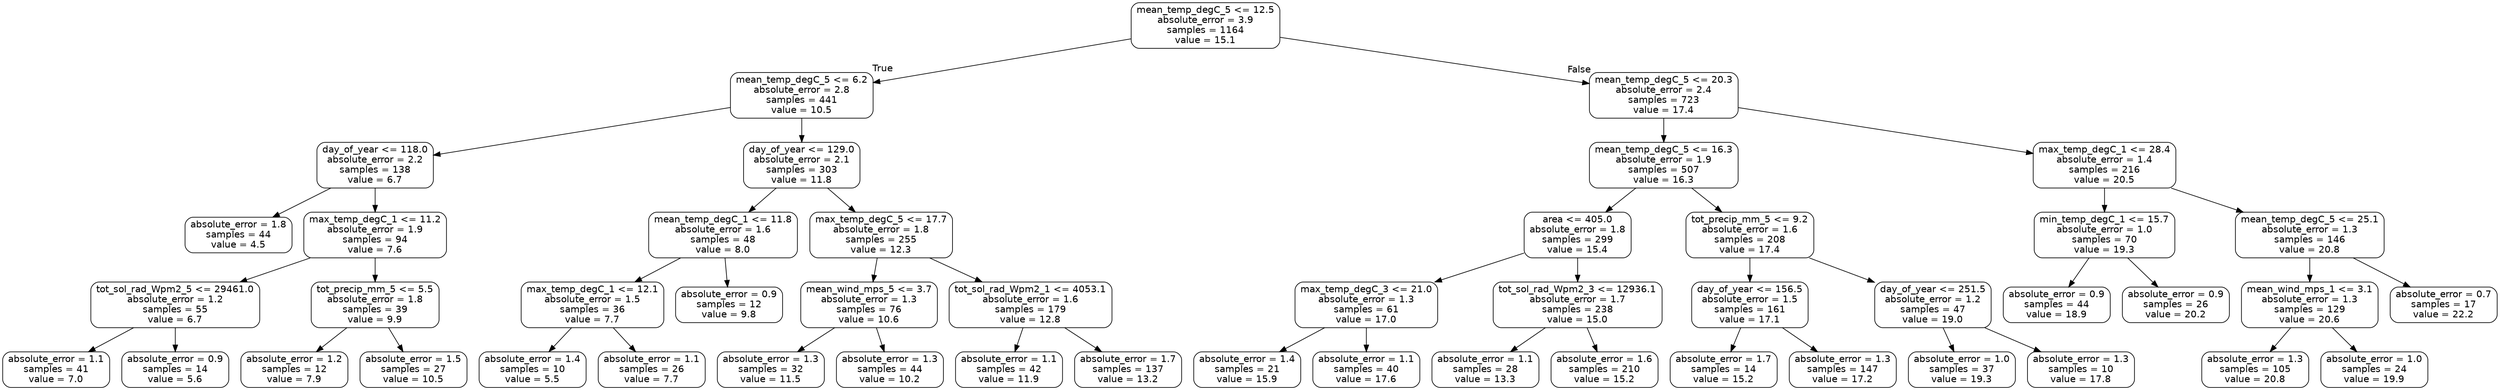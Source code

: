 digraph Tree {
node [shape=box, style="rounded", color="black", fontname="helvetica"] ;
edge [fontname="helvetica"] ;
0 [label="mean_temp_degC_5 <= 12.5\nabsolute_error = 3.9\nsamples = 1164\nvalue = 15.1"] ;
1 [label="mean_temp_degC_5 <= 6.2\nabsolute_error = 2.8\nsamples = 441\nvalue = 10.5"] ;
0 -> 1 [labeldistance=2.5, labelangle=45, headlabel="True"] ;
2 [label="day_of_year <= 118.0\nabsolute_error = 2.2\nsamples = 138\nvalue = 6.7"] ;
1 -> 2 ;
3 [label="absolute_error = 1.8\nsamples = 44\nvalue = 4.5"] ;
2 -> 3 ;
4 [label="max_temp_degC_1 <= 11.2\nabsolute_error = 1.9\nsamples = 94\nvalue = 7.6"] ;
2 -> 4 ;
5 [label="tot_sol_rad_Wpm2_5 <= 29461.0\nabsolute_error = 1.2\nsamples = 55\nvalue = 6.7"] ;
4 -> 5 ;
6 [label="absolute_error = 1.1\nsamples = 41\nvalue = 7.0"] ;
5 -> 6 ;
7 [label="absolute_error = 0.9\nsamples = 14\nvalue = 5.6"] ;
5 -> 7 ;
8 [label="tot_precip_mm_5 <= 5.5\nabsolute_error = 1.8\nsamples = 39\nvalue = 9.9"] ;
4 -> 8 ;
9 [label="absolute_error = 1.2\nsamples = 12\nvalue = 7.9"] ;
8 -> 9 ;
10 [label="absolute_error = 1.5\nsamples = 27\nvalue = 10.5"] ;
8 -> 10 ;
11 [label="day_of_year <= 129.0\nabsolute_error = 2.1\nsamples = 303\nvalue = 11.8"] ;
1 -> 11 ;
12 [label="mean_temp_degC_1 <= 11.8\nabsolute_error = 1.6\nsamples = 48\nvalue = 8.0"] ;
11 -> 12 ;
13 [label="max_temp_degC_1 <= 12.1\nabsolute_error = 1.5\nsamples = 36\nvalue = 7.7"] ;
12 -> 13 ;
14 [label="absolute_error = 1.4\nsamples = 10\nvalue = 5.5"] ;
13 -> 14 ;
15 [label="absolute_error = 1.1\nsamples = 26\nvalue = 7.7"] ;
13 -> 15 ;
16 [label="absolute_error = 0.9\nsamples = 12\nvalue = 9.8"] ;
12 -> 16 ;
17 [label="max_temp_degC_5 <= 17.7\nabsolute_error = 1.8\nsamples = 255\nvalue = 12.3"] ;
11 -> 17 ;
18 [label="mean_wind_mps_5 <= 3.7\nabsolute_error = 1.3\nsamples = 76\nvalue = 10.6"] ;
17 -> 18 ;
19 [label="absolute_error = 1.3\nsamples = 32\nvalue = 11.5"] ;
18 -> 19 ;
20 [label="absolute_error = 1.3\nsamples = 44\nvalue = 10.2"] ;
18 -> 20 ;
21 [label="tot_sol_rad_Wpm2_1 <= 4053.1\nabsolute_error = 1.6\nsamples = 179\nvalue = 12.8"] ;
17 -> 21 ;
22 [label="absolute_error = 1.1\nsamples = 42\nvalue = 11.9"] ;
21 -> 22 ;
23 [label="absolute_error = 1.7\nsamples = 137\nvalue = 13.2"] ;
21 -> 23 ;
24 [label="mean_temp_degC_5 <= 20.3\nabsolute_error = 2.4\nsamples = 723\nvalue = 17.4"] ;
0 -> 24 [labeldistance=2.5, labelangle=-45, headlabel="False"] ;
25 [label="mean_temp_degC_5 <= 16.3\nabsolute_error = 1.9\nsamples = 507\nvalue = 16.3"] ;
24 -> 25 ;
26 [label="area <= 405.0\nabsolute_error = 1.8\nsamples = 299\nvalue = 15.4"] ;
25 -> 26 ;
27 [label="max_temp_degC_3 <= 21.0\nabsolute_error = 1.3\nsamples = 61\nvalue = 17.0"] ;
26 -> 27 ;
28 [label="absolute_error = 1.4\nsamples = 21\nvalue = 15.9"] ;
27 -> 28 ;
29 [label="absolute_error = 1.1\nsamples = 40\nvalue = 17.6"] ;
27 -> 29 ;
30 [label="tot_sol_rad_Wpm2_3 <= 12936.1\nabsolute_error = 1.7\nsamples = 238\nvalue = 15.0"] ;
26 -> 30 ;
31 [label="absolute_error = 1.1\nsamples = 28\nvalue = 13.3"] ;
30 -> 31 ;
32 [label="absolute_error = 1.6\nsamples = 210\nvalue = 15.2"] ;
30 -> 32 ;
33 [label="tot_precip_mm_5 <= 9.2\nabsolute_error = 1.6\nsamples = 208\nvalue = 17.4"] ;
25 -> 33 ;
34 [label="day_of_year <= 156.5\nabsolute_error = 1.5\nsamples = 161\nvalue = 17.1"] ;
33 -> 34 ;
35 [label="absolute_error = 1.7\nsamples = 14\nvalue = 15.2"] ;
34 -> 35 ;
36 [label="absolute_error = 1.3\nsamples = 147\nvalue = 17.2"] ;
34 -> 36 ;
37 [label="day_of_year <= 251.5\nabsolute_error = 1.2\nsamples = 47\nvalue = 19.0"] ;
33 -> 37 ;
38 [label="absolute_error = 1.0\nsamples = 37\nvalue = 19.3"] ;
37 -> 38 ;
39 [label="absolute_error = 1.3\nsamples = 10\nvalue = 17.8"] ;
37 -> 39 ;
40 [label="max_temp_degC_1 <= 28.4\nabsolute_error = 1.4\nsamples = 216\nvalue = 20.5"] ;
24 -> 40 ;
41 [label="min_temp_degC_1 <= 15.7\nabsolute_error = 1.0\nsamples = 70\nvalue = 19.3"] ;
40 -> 41 ;
42 [label="absolute_error = 0.9\nsamples = 44\nvalue = 18.9"] ;
41 -> 42 ;
43 [label="absolute_error = 0.9\nsamples = 26\nvalue = 20.2"] ;
41 -> 43 ;
44 [label="mean_temp_degC_5 <= 25.1\nabsolute_error = 1.3\nsamples = 146\nvalue = 20.8"] ;
40 -> 44 ;
45 [label="mean_wind_mps_1 <= 3.1\nabsolute_error = 1.3\nsamples = 129\nvalue = 20.6"] ;
44 -> 45 ;
46 [label="absolute_error = 1.3\nsamples = 105\nvalue = 20.8"] ;
45 -> 46 ;
47 [label="absolute_error = 1.0\nsamples = 24\nvalue = 19.9"] ;
45 -> 47 ;
48 [label="absolute_error = 0.7\nsamples = 17\nvalue = 22.2"] ;
44 -> 48 ;
}
